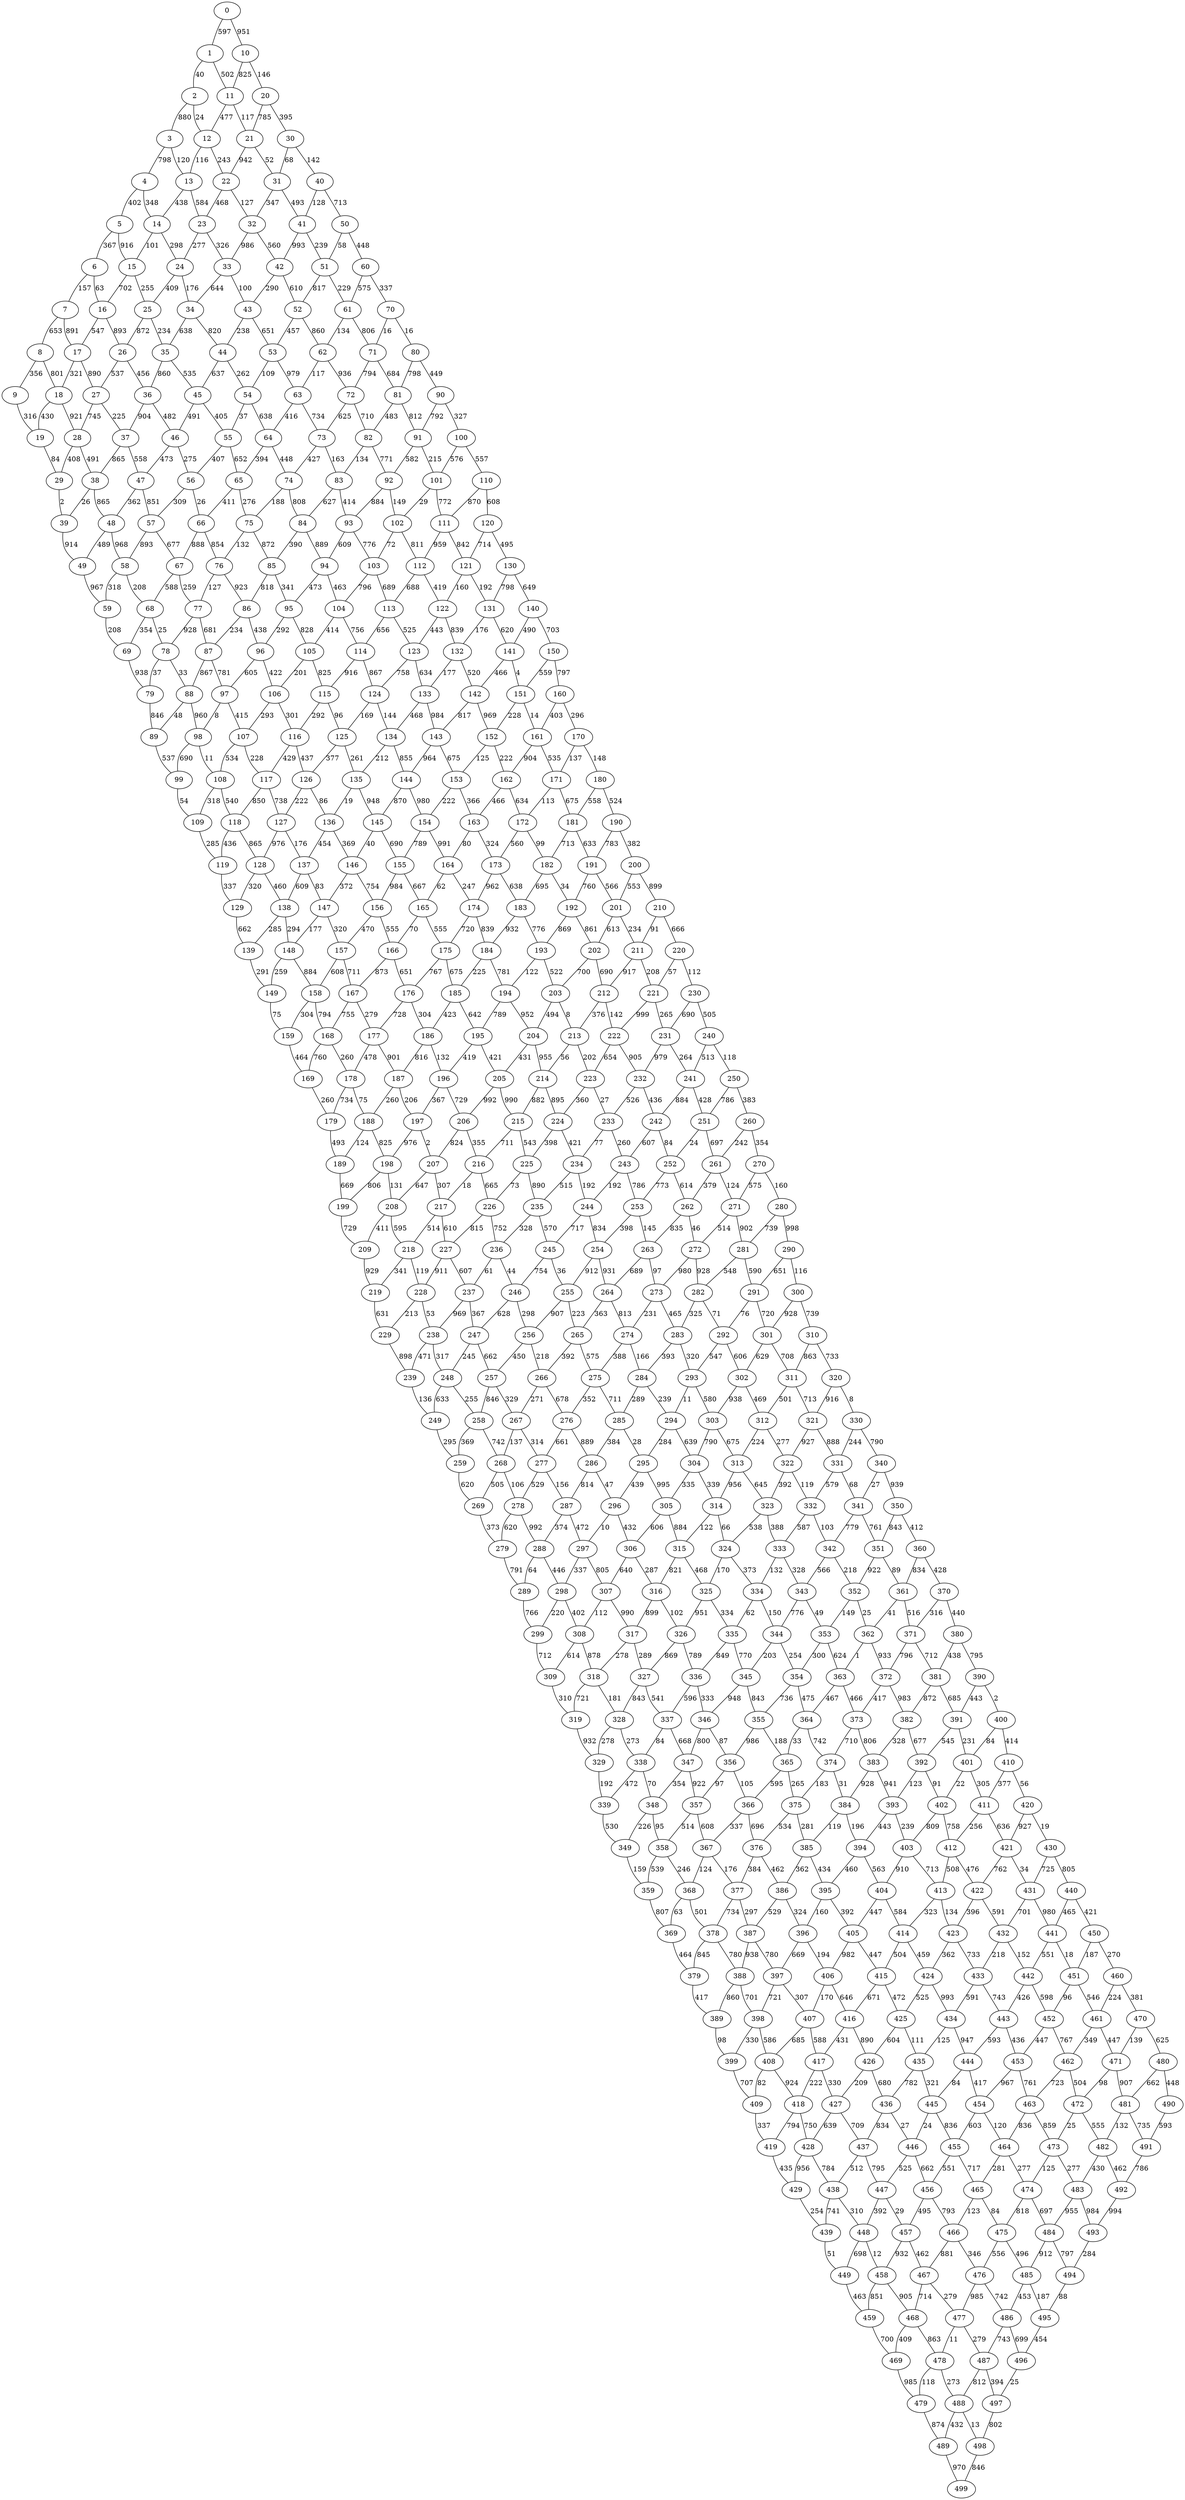 strict graph G {
0;
1;
2;
3;
4;
5;
6;
7;
8;
9;
10;
11;
12;
13;
14;
15;
16;
17;
18;
19;
20;
21;
22;
23;
24;
25;
26;
27;
28;
29;
30;
31;
32;
33;
34;
35;
36;
37;
38;
39;
40;
41;
42;
43;
44;
45;
46;
47;
48;
49;
50;
51;
52;
53;
54;
55;
56;
57;
58;
59;
60;
61;
62;
63;
64;
65;
66;
67;
68;
69;
70;
71;
72;
73;
74;
75;
76;
77;
78;
79;
80;
81;
82;
83;
84;
85;
86;
87;
88;
89;
90;
91;
92;
93;
94;
95;
96;
97;
98;
99;
100;
101;
102;
103;
104;
105;
106;
107;
108;
109;
110;
111;
112;
113;
114;
115;
116;
117;
118;
119;
120;
121;
122;
123;
124;
125;
126;
127;
128;
129;
130;
131;
132;
133;
134;
135;
136;
137;
138;
139;
140;
141;
142;
143;
144;
145;
146;
147;
148;
149;
150;
151;
152;
153;
154;
155;
156;
157;
158;
159;
160;
161;
162;
163;
164;
165;
166;
167;
168;
169;
170;
171;
172;
173;
174;
175;
176;
177;
178;
179;
180;
181;
182;
183;
184;
185;
186;
187;
188;
189;
190;
191;
192;
193;
194;
195;
196;
197;
198;
199;
200;
201;
202;
203;
204;
205;
206;
207;
208;
209;
210;
211;
212;
213;
214;
215;
216;
217;
218;
219;
220;
221;
222;
223;
224;
225;
226;
227;
228;
229;
230;
231;
232;
233;
234;
235;
236;
237;
238;
239;
240;
241;
242;
243;
244;
245;
246;
247;
248;
249;
250;
251;
252;
253;
254;
255;
256;
257;
258;
259;
260;
261;
262;
263;
264;
265;
266;
267;
268;
269;
270;
271;
272;
273;
274;
275;
276;
277;
278;
279;
280;
281;
282;
283;
284;
285;
286;
287;
288;
289;
290;
291;
292;
293;
294;
295;
296;
297;
298;
299;
300;
301;
302;
303;
304;
305;
306;
307;
308;
309;
310;
311;
312;
313;
314;
315;
316;
317;
318;
319;
320;
321;
322;
323;
324;
325;
326;
327;
328;
329;
330;
331;
332;
333;
334;
335;
336;
337;
338;
339;
340;
341;
342;
343;
344;
345;
346;
347;
348;
349;
350;
351;
352;
353;
354;
355;
356;
357;
358;
359;
360;
361;
362;
363;
364;
365;
366;
367;
368;
369;
370;
371;
372;
373;
374;
375;
376;
377;
378;
379;
380;
381;
382;
383;
384;
385;
386;
387;
388;
389;
390;
391;
392;
393;
394;
395;
396;
397;
398;
399;
400;
401;
402;
403;
404;
405;
406;
407;
408;
409;
410;
411;
412;
413;
414;
415;
416;
417;
418;
419;
420;
421;
422;
423;
424;
425;
426;
427;
428;
429;
430;
431;
432;
433;
434;
435;
436;
437;
438;
439;
440;
441;
442;
443;
444;
445;
446;
447;
448;
449;
450;
451;
452;
453;
454;
455;
456;
457;
458;
459;
460;
461;
462;
463;
464;
465;
466;
467;
468;
469;
470;
471;
472;
473;
474;
475;
476;
477;
478;
479;
480;
481;
482;
483;
484;
485;
486;
487;
488;
489;
490;
491;
492;
493;
494;
495;
496;
497;
498;
499;
81 -- 91  [label=812];
184 -- 185  [label=225];
88 -- 98  [label=960];
329 -- 339  [label=192];
472 -- 482  [label=555];
211 -- 212  [label=917];
157 -- 158  [label=608];
73 -- 83  [label=163];
288 -- 289  [label=64];
72 -- 73  [label=625];
82 -- 83  [label=134];
242 -- 243  [label=607];
297 -- 307  [label=805];
61 -- 62  [label=134];
75 -- 76  [label=132];
195 -- 196  [label=419];
121 -- 122  [label=160];
138 -- 139  [label=285];
324 -- 334  [label=373];
376 -- 386  [label=462];
1 -- 2  [label=40];
149 -- 159  [label=75];
322 -- 323  [label=392];
249 -- 259  [label=295];
173 -- 183  [label=638];
100 -- 110  [label=557];
236 -- 246  [label=44];
308 -- 318  [label=878];
404 -- 405  [label=447];
189 -- 199  [label=669];
198 -- 199  [label=806];
230 -- 231  [label=690];
250 -- 251  [label=786];
291 -- 301  [label=720];
374 -- 384  [label=31];
151 -- 161  [label=14];
11 -- 12  [label=477];
58 -- 68  [label=208];
180 -- 181  [label=558];
174 -- 175  [label=720];
50 -- 51  [label=58];
47 -- 48  [label=362];
14 -- 24  [label=298];
158 -- 159  [label=304];
129 -- 139  [label=662];
474 -- 475  [label=818];
161 -- 171  [label=535];
106 -- 116  [label=301];
207 -- 217  [label=307];
324 -- 325  [label=170];
436 -- 446  [label=27];
360 -- 370  [label=428];
105 -- 115  [label=825];
491 -- 492  [label=786];
313 -- 314  [label=956];
222 -- 223  [label=654];
480 -- 481  [label=662];
116 -- 117  [label=429];
227 -- 237  [label=607];
216 -- 217  [label=18];
422 -- 432  [label=591];
100 -- 101  [label=576];
434 -- 444  [label=947];
321 -- 331  [label=888];
356 -- 357  [label=97];
207 -- 208  [label=647];
246 -- 256  [label=298];
380 -- 381  [label=438];
361 -- 371  [label=516];
317 -- 318  [label=278];
264 -- 274  [label=813];
12 -- 13  [label=116];
334 -- 344  [label=150];
261 -- 271  [label=124];
135 -- 136  [label=19];
367 -- 377  [label=176];
388 -- 398  [label=701];
148 -- 158  [label=884];
287 -- 297  [label=472];
372 -- 373  [label=417];
267 -- 277  [label=314];
106 -- 107  [label=293];
58 -- 59  [label=318];
162 -- 163  [label=466];
353 -- 354  [label=300];
217 -- 218  [label=514];
31 -- 41  [label=493];
130 -- 140  [label=649];
337 -- 338  [label=84];
394 -- 395  [label=460];
300 -- 301  [label=928];
90 -- 100  [label=327];
232 -- 242  [label=436];
273 -- 274  [label=231];
148 -- 149  [label=259];
53 -- 54  [label=109];
91 -- 101  [label=215];
0 -- 1  [label=597];
202 -- 212  [label=690];
448 -- 449  [label=698];
454 -- 455  [label=603];
150 -- 160  [label=797];
474 -- 484  [label=697];
465 -- 475  [label=84];
333 -- 334  [label=132];
20 -- 30  [label=395];
64 -- 74  [label=448];
70 -- 80  [label=16];
81 -- 82  [label=483];
344 -- 354  [label=254];
361 -- 362  [label=41];
322 -- 332  [label=119];
33 -- 43  [label=100];
268 -- 269  [label=505];
355 -- 365  [label=188];
480 -- 490  [label=448];
23 -- 33  [label=326];
255 -- 265  [label=223];
281 -- 291  [label=590];
403 -- 404  [label=910];
175 -- 176  [label=767];
287 -- 288  [label=374];
168 -- 169  [label=760];
109 -- 119  [label=285];
384 -- 394  [label=196];
197 -- 207  [label=2];
213 -- 214  [label=56];
406 -- 416  [label=646];
368 -- 378  [label=501];
302 -- 303  [label=938];
366 -- 367  [label=337];
119 -- 129  [label=337];
60 -- 61  [label=575];
325 -- 326  [label=951];
145 -- 146  [label=40];
76 -- 77  [label=127];
141 -- 151  [label=4];
4 -- 14  [label=348];
158 -- 168  [label=794];
362 -- 363  [label=1];
425 -- 435  [label=111];
389 -- 399  [label=98];
241 -- 251  [label=428];
28 -- 29  [label=408];
296 -- 306  [label=432];
337 -- 347  [label=668];
405 -- 415  [label=447];
372 -- 382  [label=983];
133 -- 134  [label=468];
262 -- 272  [label=46];
417 -- 427  [label=330];
270 -- 271  [label=575];
206 -- 207  [label=824];
291 -- 292  [label=76];
46 -- 56  [label=275];
318 -- 328  [label=181];
362 -- 372  [label=933];
414 -- 415  [label=504];
470 -- 471  [label=139];
276 -- 286  [label=889];
66 -- 67  [label=888];
358 -- 368  [label=246];
467 -- 468  [label=714];
375 -- 376  [label=534];
377 -- 387  [label=297];
392 -- 393  [label=123];
63 -- 73  [label=734];
387 -- 397  [label=780];
460 -- 470  [label=381];
487 -- 488  [label=812];
226 -- 236  [label=752];
355 -- 356  [label=986];
387 -- 388  [label=938];
277 -- 278  [label=529];
5 -- 6  [label=367];
80 -- 90  [label=449];
274 -- 284  [label=166];
48 -- 58  [label=968];
442 -- 443  [label=426];
275 -- 285  [label=711];
348 -- 349  [label=226];
298 -- 299  [label=220];
434 -- 435  [label=125];
22 -- 32  [label=127];
331 -- 332  [label=579];
280 -- 281  [label=739];
63 -- 64  [label=416];
344 -- 345  [label=203];
34 -- 44  [label=820];
273 -- 283  [label=465];
93 -- 94  [label=609];
45 -- 55  [label=405];
213 -- 223  [label=202];
363 -- 364  [label=467];
435 -- 445  [label=321];
330 -- 340  [label=790];
486 -- 496  [label=699];
40 -- 41  [label=128];
32 -- 33  [label=986];
439 -- 449  [label=51];
416 -- 426  [label=890];
333 -- 343  [label=328];
92 -- 102  [label=149];
327 -- 337  [label=541];
444 -- 445  [label=84];
152 -- 153  [label=125];
352 -- 353  [label=149];
316 -- 326  [label=102];
51 -- 61  [label=229];
436 -- 437  [label=834];
214 -- 215  [label=882];
4 -- 5  [label=402];
479 -- 489  [label=874];
459 -- 469  [label=700];
96 -- 106  [label=422];
431 -- 432  [label=701];
435 -- 436  [label=782];
253 -- 254  [label=398];
393 -- 403  [label=239];
286 -- 287  [label=814];
225 -- 226  [label=73];
101 -- 111  [label=772];
208 -- 218  [label=595];
492 -- 493  [label=994];
388 -- 389  [label=860];
27 -- 28  [label=745];
447 -- 457  [label=29];
41 -- 51  [label=239];
163 -- 173  [label=324];
113 -- 123  [label=525];
180 -- 190  [label=524];
35 -- 45  [label=535];
50 -- 60  [label=448];
199 -- 209  [label=729];
323 -- 324  [label=538];
128 -- 129  [label=320];
54 -- 64  [label=638];
56 -- 66  [label=26];
204 -- 214  [label=955];
114 -- 115  [label=916];
114 -- 124  [label=867];
261 -- 262  [label=379];
248 -- 258  [label=255];
30 -- 40  [label=142];
147 -- 148  [label=177];
368 -- 369  [label=63];
263 -- 264  [label=689];
30 -- 31  [label=68];
366 -- 376  [label=696];
451 -- 461  [label=546];
154 -- 164  [label=991];
128 -- 138  [label=460];
454 -- 464  [label=120];
413 -- 423  [label=134];
307 -- 317  [label=990];
94 -- 104  [label=463];
452 -- 453  [label=447];
463 -- 464  [label=836];
444 -- 454  [label=417];
85 -- 86  [label=818];
144 -- 154  [label=980];
391 -- 392  [label=545];
395 -- 396  [label=160];
104 -- 114  [label=756];
83 -- 93  [label=414];
1 -- 11  [label=502];
430 -- 431  [label=725];
2 -- 3  [label=880];
130 -- 131  [label=798];
24 -- 34  [label=176];
440 -- 450  [label=421];
335 -- 336  [label=849];
65 -- 75  [label=276];
169 -- 179  [label=260];
24 -- 25  [label=409];
51 -- 52  [label=817];
68 -- 69  [label=354];
120 -- 121  [label=714];
94 -- 95  [label=473];
369 -- 379  [label=464];
402 -- 412  [label=758];
282 -- 292  [label=71];
156 -- 166  [label=555];
402 -- 403  [label=809];
404 -- 414  [label=584];
431 -- 441  [label=980];
220 -- 230  [label=112];
123 -- 124  [label=758];
96 -- 97  [label=605];
286 -- 296  [label=47];
250 -- 260  [label=383];
482 -- 492  [label=462];
293 -- 294  [label=11];
138 -- 148  [label=294];
142 -- 143  [label=817];
154 -- 155  [label=789];
422 -- 423  [label=396];
118 -- 128  [label=865];
426 -- 427  [label=209];
306 -- 307  [label=640];
292 -- 293  [label=547];
215 -- 216  [label=711];
274 -- 275  [label=388];
170 -- 180  [label=148];
186 -- 196  [label=132];
384 -- 385  [label=119];
308 -- 309  [label=614];
181 -- 191  [label=633];
73 -- 74  [label=427];
10 -- 11  [label=825];
225 -- 235  [label=890];
449 -- 459  [label=463];
416 -- 417  [label=431];
397 -- 398  [label=721];
111 -- 121  [label=842];
139 -- 149  [label=291];
406 -- 407  [label=170];
97 -- 107  [label=415];
339 -- 349  [label=530];
45 -- 46  [label=491];
238 -- 248  [label=317];
52 -- 62  [label=860];
181 -- 182  [label=713];
345 -- 346  [label=948];
303 -- 304  [label=790];
471 -- 481  [label=907];
297 -- 298  [label=337];
357 -- 358  [label=514];
464 -- 465  [label=281];
99 -- 109  [label=54];
140 -- 141  [label=490];
174 -- 184  [label=839];
456 -- 457  [label=495];
405 -- 406  [label=982];
316 -- 317  [label=899];
234 -- 235  [label=515];
320 -- 330  [label=8];
254 -- 255  [label=912];
234 -- 244  [label=192];
283 -- 293  [label=320];
22 -- 23  [label=468];
190 -- 191  [label=783];
427 -- 437  [label=709];
473 -- 474  [label=125];
164 -- 165  [label=62];
231 -- 232  [label=979];
248 -- 249  [label=633];
166 -- 176  [label=651];
198 -- 208  [label=131];
429 -- 439  [label=254];
39 -- 49  [label=914];
160 -- 161  [label=403];
85 -- 95  [label=341];
140 -- 150  [label=703];
255 -- 256  [label=907];
396 -- 397  [label=669];
19 -- 29  [label=84];
115 -- 116  [label=292];
227 -- 228  [label=911];
326 -- 327  [label=869];
462 -- 472  [label=504];
91 -- 92  [label=582];
70 -- 71  [label=16];
193 -- 203  [label=522];
340 -- 350  [label=939];
338 -- 348  [label=70];
409 -- 419  [label=337];
446 -- 447  [label=525];
112 -- 113  [label=688];
182 -- 192  [label=34];
105 -- 106  [label=201];
437 -- 438  [label=512];
278 -- 288  [label=992];
476 -- 486  [label=742];
485 -- 495  [label=187];
187 -- 197  [label=206];
290 -- 291  [label=651];
413 -- 414  [label=323];
7 -- 8  [label=653];
396 -- 406  [label=194];
342 -- 352  [label=218];
12 -- 22  [label=243];
8 -- 9  [label=356];
354 -- 364  [label=475];
412 -- 413  [label=508];
46 -- 47  [label=473];
217 -- 227  [label=610];
441 -- 451  [label=18];
233 -- 234  [label=77];
419 -- 429  [label=435];
432 -- 433  [label=218];
485 -- 486  [label=453];
345 -- 355  [label=843];
164 -- 174  [label=247];
135 -- 145  [label=948];
383 -- 384  [label=928];
237 -- 238  [label=969];
476 -- 477  [label=985];
350 -- 351  [label=843];
478 -- 479  [label=118];
223 -- 224  [label=360];
335 -- 345  [label=770];
20 -- 21  [label=785];
271 -- 281  [label=902];
167 -- 168  [label=755];
41 -- 42  [label=993];
347 -- 348  [label=354];
233 -- 243  [label=260];
228 -- 238  [label=53];
231 -- 241  [label=264];
95 -- 96  [label=292];
93 -- 103  [label=776];
383 -- 393  [label=941];
95 -- 105  [label=828];
66 -- 76  [label=854];
277 -- 287  [label=156];
295 -- 305  [label=995];
385 -- 395  [label=434];
496 -- 497  [label=25];
244 -- 245  [label=717];
203 -- 213  [label=8];
326 -- 336  [label=789];
125 -- 126  [label=377];
13 -- 14  [label=438];
242 -- 252  [label=84];
3 -- 4  [label=798];
483 -- 484  [label=955];
188 -- 198  [label=825];
278 -- 279  [label=620];
111 -- 112  [label=959];
301 -- 311  [label=708];
290 -- 300  [label=116];
283 -- 284  [label=393];
420 -- 430  [label=19];
348 -- 358  [label=95];
178 -- 179  [label=734];
201 -- 211  [label=234];
38 -- 48  [label=865];
395 -- 405  [label=392];
461 -- 462  [label=349];
490 -- 491  [label=593];
122 -- 132  [label=839];
118 -- 119  [label=436];
123 -- 133  [label=634];
246 -- 247  [label=628];
358 -- 359  [label=539];
407 -- 417  [label=588];
284 -- 294  [label=239];
347 -- 357  [label=922];
40 -- 50  [label=713];
481 -- 482  [label=132];
427 -- 428  [label=639];
441 -- 442  [label=551];
74 -- 75  [label=188];
21 -- 22  [label=942];
153 -- 163  [label=366];
403 -- 413  [label=713];
191 -- 201  [label=566];
252 -- 253  [label=773];
254 -- 264  [label=931];
352 -- 362  [label=25];
67 -- 68  [label=588];
176 -- 186  [label=304];
112 -- 122  [label=419];
69 -- 79  [label=938];
116 -- 126  [label=437];
147 -- 157  [label=320];
497 -- 498  [label=802];
150 -- 151  [label=559];
285 -- 286  [label=384];
363 -- 373  [label=466];
107 -- 108  [label=534];
86 -- 96  [label=438];
44 -- 45  [label=637];
15 -- 16  [label=702];
270 -- 280  [label=160];
43 -- 44  [label=238];
271 -- 272  [label=514];
265 -- 275  [label=575];
323 -- 333  [label=388];
458 -- 459  [label=851];
327 -- 328  [label=843];
134 -- 135  [label=212];
239 -- 249  [label=136];
457 -- 458  [label=932];
448 -- 458  [label=12];
193 -- 194  [label=122];
145 -- 155  [label=690];
82 -- 92  [label=771];
15 -- 25  [label=255];
364 -- 374  [label=742];
477 -- 487  [label=279];
266 -- 276  [label=678];
165 -- 175  [label=555];
124 -- 134  [label=144];
425 -- 426  [label=604];
23 -- 24  [label=277];
443 -- 444  [label=593];
190 -- 200  [label=382];
29 -- 39  [label=2];
210 -- 220  [label=666];
465 -- 466  [label=123];
319 -- 329  [label=932];
54 -- 55  [label=37];
267 -- 268  [label=137];
171 -- 181  [label=675];
379 -- 389  [label=417];
432 -- 442  [label=152];
67 -- 77  [label=259];
281 -- 282  [label=548];
346 -- 347  [label=800];
61 -- 71  [label=806];
136 -- 137  [label=454];
222 -- 232  [label=905];
268 -- 278  [label=106];
292 -- 302  [label=606];
209 -- 219  [label=929];
177 -- 178  [label=478];
257 -- 258  [label=846];
393 -- 394  [label=443];
196 -- 206  [label=729];
132 -- 142  [label=520];
161 -- 162  [label=904];
151 -- 152  [label=228];
418 -- 428  [label=750];
103 -- 113  [label=689];
201 -- 202  [label=613];
302 -- 312  [label=469];
212 -- 213  [label=376];
78 -- 79  [label=37];
265 -- 266  [label=392];
256 -- 257  [label=450];
381 -- 391  [label=685];
469 -- 479  [label=985];
14 -- 15  [label=101];
350 -- 360  [label=412];
203 -- 204  [label=494];
475 -- 476  [label=556];
484 -- 485  [label=912];
314 -- 324  [label=66];
365 -- 375  [label=265];
417 -- 418  [label=222];
481 -- 491  [label=735];
237 -- 247  [label=367];
295 -- 296  [label=439];
177 -- 187  [label=901];
185 -- 195  [label=642];
43 -- 53  [label=651];
68 -- 78  [label=25];
127 -- 137  [label=176];
42 -- 52  [label=610];
37 -- 47  [label=558];
325 -- 335  [label=334];
354 -- 355  [label=736];
159 -- 169  [label=464];
376 -- 377  [label=384];
84 -- 94  [label=889];
288 -- 298  [label=446];
338 -- 339  [label=472];
467 -- 477  [label=279];
411 -- 412  [label=256];
428 -- 438  [label=784];
175 -- 185  [label=675];
470 -- 480  [label=625];
330 -- 331  [label=244];
251 -- 261  [label=697];
400 -- 401  [label=84];
136 -- 146  [label=369];
219 -- 229  [label=631];
33 -- 34  [label=644];
269 -- 279  [label=373];
477 -- 478  [label=11];
88 -- 89  [label=48];
57 -- 67  [label=677];
16 -- 26  [label=893];
79 -- 89  [label=846];
200 -- 210  [label=899];
124 -- 125  [label=169];
244 -- 254  [label=834];
320 -- 321  [label=916];
463 -- 473  [label=859];
205 -- 215  [label=990];
486 -- 487  [label=743];
223 -- 233  [label=27];
438 -- 448  [label=310];
375 -- 385  [label=281];
284 -- 285  [label=289];
410 -- 411  [label=377];
303 -- 313  [label=675];
457 -- 467  [label=462];
259 -- 269  [label=620];
211 -- 221  [label=208];
42 -- 43  [label=290];
13 -- 23  [label=584];
98 -- 108  [label=11];
314 -- 315  [label=122];
315 -- 316  [label=821];
471 -- 472  [label=98];
256 -- 266  [label=218];
365 -- 366  [label=595];
399 -- 409  [label=707];
440 -- 441  [label=465];
328 -- 338  [label=273];
367 -- 368  [label=124];
184 -- 194  [label=781];
7 -- 17  [label=891];
65 -- 66  [label=411];
166 -- 167  [label=873];
309 -- 319  [label=310];
386 -- 396  [label=324];
418 -- 419  [label=794];
420 -- 421  [label=927];
430 -- 440  [label=805];
162 -- 172  [label=634];
0 -- 10  [label=951];
38 -- 39  [label=26];
238 -- 239  [label=471];
228 -- 229  [label=213];
179 -- 189  [label=493];
77 -- 87  [label=681];
488 -- 489  [label=432];
311 -- 321  [label=713];
6 -- 16  [label=63];
371 -- 372  [label=796];
35 -- 36  [label=860];
462 -- 463  [label=723];
183 -- 193  [label=776];
243 -- 253  [label=786];
414 -- 424  [label=459];
185 -- 186  [label=423];
241 -- 242  [label=884];
310 -- 320  [label=733];
408 -- 409  [label=82];
47 -- 57  [label=851];
257 -- 267  [label=329];
31 -- 32  [label=347];
17 -- 27  [label=890];
137 -- 147  [label=83];
143 -- 144  [label=964];
332 -- 342  [label=103];
52 -- 53  [label=457];
407 -- 408  [label=685];
342 -- 343  [label=566];
360 -- 361  [label=834];
18 -- 19  [label=430];
304 -- 305  [label=335];
304 -- 314  [label=339];
318 -- 319  [label=721];
200 -- 201  [label=553];
312 -- 322  [label=277];
155 -- 156  [label=984];
306 -- 316  [label=287];
90 -- 91  [label=792];
182 -- 183  [label=695];
36 -- 37  [label=904];
44 -- 54  [label=262];
279 -- 289  [label=791];
466 -- 467  [label=881];
21 -- 31  [label=52];
299 -- 309  [label=712];
141 -- 142  [label=466];
221 -- 222  [label=999];
218 -- 219  [label=341];
55 -- 65  [label=652];
276 -- 277  [label=661];
102 -- 112  [label=811];
160 -- 170  [label=296];
301 -- 302  [label=629];
120 -- 130  [label=495];
62 -- 72  [label=936];
77 -- 78  [label=928];
215 -- 225  [label=543];
62 -- 63  [label=117];
445 -- 455  [label=836];
122 -- 123  [label=443];
264 -- 265  [label=363];
401 -- 411  [label=305];
378 -- 379  [label=845];
341 -- 342  [label=779];
110 -- 120  [label=608];
394 -- 404  [label=563];
197 -- 198  [label=976];
252 -- 262  [label=614];
296 -- 297  [label=10];
473 -- 483  [label=277];
482 -- 483  [label=430];
25 -- 26  [label=872];
263 -- 273  [label=97];
312 -- 313  [label=224];
328 -- 329  [label=278];
196 -- 197  [label=367];
484 -- 494  [label=797];
84 -- 85  [label=390];
18 -- 28  [label=921];
340 -- 341  [label=27];
472 -- 473  [label=25];
424 -- 425  [label=525];
53 -- 63  [label=979];
17 -- 18  [label=321];
206 -- 216  [label=355];
224 -- 225  [label=398];
243 -- 244  [label=192];
300 -- 310  [label=739];
423 -- 424  [label=362];
9 -- 19  [label=316];
456 -- 466  [label=793];
3 -- 13  [label=120];
36 -- 46  [label=482];
113 -- 114  [label=656];
390 -- 400  [label=2];
421 -- 431  [label=34];
331 -- 341  [label=68];
146 -- 156  [label=754];
143 -- 153  [label=675];
240 -- 250  [label=118];
194 -- 195  [label=789];
16 -- 17  [label=547];
55 -- 56  [label=407];
415 -- 425  [label=472];
433 -- 443  [label=743];
495 -- 496  [label=454];
282 -- 283  [label=325];
351 -- 352  [label=922];
343 -- 344  [label=776];
377 -- 378  [label=734];
446 -- 456  [label=662];
186 -- 187  [label=816];
92 -- 93  [label=884];
415 -- 416  [label=671];
75 -- 85  [label=872];
371 -- 381  [label=712];
78 -- 88  [label=33];
373 -- 374  [label=710];
336 -- 346  [label=333];
34 -- 35  [label=638];
142 -- 152  [label=969];
488 -- 498  [label=13];
108 -- 109  [label=318];
262 -- 263  [label=835];
32 -- 42  [label=560];
285 -- 295  [label=28];
332 -- 333  [label=587];
214 -- 224  [label=895];
146 -- 147  [label=372];
293 -- 303  [label=580];
240 -- 241  [label=513];
428 -- 429  [label=956];
71 -- 81  [label=684];
101 -- 102  [label=29];
272 -- 282  [label=928];
247 -- 248  [label=245];
455 -- 456  [label=551];
28 -- 38  [label=491];
173 -- 174  [label=962];
245 -- 255  [label=36];
275 -- 276  [label=352];
155 -- 165  [label=667];
8 -- 18  [label=801];
205 -- 206  [label=992];
380 -- 390  [label=795];
412 -- 422  [label=476];
108 -- 118  [label=540];
433 -- 434  [label=591];
294 -- 295  [label=284];
87 -- 88  [label=867];
107 -- 117  [label=228];
253 -- 263  [label=145];
221 -- 231  [label=265];
131 -- 132  [label=176];
48 -- 49  [label=489];
374 -- 375  [label=183];
224 -- 234  [label=421];
71 -- 72  [label=794];
438 -- 439  [label=741];
392 -- 402  [label=91];
220 -- 221  [label=57];
357 -- 367  [label=608];
437 -- 447  [label=795];
341 -- 351  [label=761];
26 -- 36  [label=456];
443 -- 453  [label=436];
382 -- 392  [label=677];
216 -- 226  [label=665];
191 -- 192  [label=760];
447 -- 448  [label=392];
86 -- 87  [label=234];
385 -- 386  [label=362];
346 -- 356  [label=87];
72 -- 82  [label=710];
451 -- 452  [label=96];
102 -- 103  [label=72];
87 -- 97  [label=781];
208 -- 209  [label=411];
313 -- 323  [label=645];
251 -- 252  [label=24];
56 -- 57  [label=309];
411 -- 421  [label=636];
461 -- 471  [label=447];
307 -- 308  [label=112];
378 -- 388  [label=780];
483 -- 493  [label=984];
83 -- 84  [label=627];
80 -- 81  [label=798];
165 -- 166  [label=70];
336 -- 337  [label=596];
26 -- 27  [label=537];
170 -- 171  [label=137];
370 -- 380  [label=440];
321 -- 322  [label=927];
230 -- 240  [label=505];
192 -- 202  [label=861];
464 -- 474  [label=277];
187 -- 188  [label=260];
192 -- 193  [label=869];
386 -- 387  [label=529];
280 -- 290  [label=998];
59 -- 69  [label=208];
298 -- 308  [label=402];
127 -- 128  [label=976];
98 -- 99  [label=690];
132 -- 133  [label=177];
11 -- 21  [label=117];
450 -- 451  [label=187];
157 -- 167  [label=711];
258 -- 268  [label=742];
424 -- 434  [label=993];
487 -- 497  [label=394];
489 -- 499  [label=970];
311 -- 312  [label=501];
351 -- 361  [label=89];
468 -- 469  [label=409];
49 -- 59  [label=967];
260 -- 270  [label=354];
195 -- 205  [label=421];
494 -- 495  [label=88];
356 -- 366  [label=105];
442 -- 452  [label=598];
110 -- 111  [label=870];
289 -- 299  [label=766];
245 -- 246  [label=754];
466 -- 476  [label=346];
172 -- 182  [label=99];
305 -- 306  [label=606];
153 -- 154  [label=222];
258 -- 259  [label=369];
294 -- 304  [label=639];
450 -- 460  [label=270];
260 -- 261  [label=242];
421 -- 422  [label=762];
6 -- 7  [label=157];
391 -- 401  [label=231];
232 -- 233  [label=526];
359 -- 369  [label=807];
168 -- 178  [label=260];
226 -- 227  [label=815];
104 -- 105  [label=414];
172 -- 173  [label=560];
144 -- 145  [label=870];
475 -- 485  [label=496];
27 -- 37  [label=225];
460 -- 461  [label=224];
97 -- 98  [label=8];
229 -- 239  [label=898];
171 -- 172  [label=113];
156 -- 157  [label=470];
266 -- 267  [label=271];
408 -- 418  [label=924];
10 -- 20  [label=146];
334 -- 335  [label=62];
353 -- 363  [label=624];
390 -- 391  [label=443];
202 -- 203  [label=700];
183 -- 184  [label=932];
272 -- 273  [label=980];
349 -- 359  [label=159];
382 -- 383  [label=328];
126 -- 127  [label=222];
317 -- 327  [label=289];
60 -- 70  [label=337];
152 -- 162  [label=222];
373 -- 383  [label=806];
498 -- 499  [label=846];
453 -- 454  [label=967];
103 -- 104  [label=796];
315 -- 325  [label=468];
453 -- 463  [label=761];
121 -- 131  [label=192];
401 -- 402  [label=22];
178 -- 188  [label=75];
131 -- 141  [label=620];
89 -- 99  [label=537];
235 -- 236  [label=328];
125 -- 135  [label=261];
423 -- 433  [label=733];
163 -- 164  [label=80];
310 -- 311  [label=863];
236 -- 237  [label=61];
370 -- 371  [label=316];
167 -- 177  [label=279];
478 -- 488  [label=273];
134 -- 144  [label=855];
218 -- 228  [label=119];
398 -- 408  [label=586];
126 -- 136  [label=86];
343 -- 353  [label=49];
400 -- 410  [label=414];
194 -- 204  [label=952];
468 -- 478  [label=863];
25 -- 35  [label=234];
305 -- 315  [label=884];
137 -- 138  [label=609];
76 -- 86  [label=923];
74 -- 84  [label=808];
37 -- 38  [label=865];
117 -- 118  [label=850];
133 -- 143  [label=984];
117 -- 127  [label=738];
458 -- 468  [label=905];
381 -- 382  [label=872];
204 -- 205  [label=431];
235 -- 245  [label=570];
455 -- 465  [label=717];
2 -- 12  [label=24];
5 -- 15  [label=916];
64 -- 65  [label=394];
57 -- 58  [label=893];
188 -- 189  [label=124];
210 -- 211  [label=91];
212 -- 222  [label=142];
410 -- 420  [label=56];
176 -- 177  [label=728];
452 -- 462  [label=767];
493 -- 494  [label=284];
426 -- 436  [label=680];
398 -- 399  [label=330];
247 -- 257  [label=662];
397 -- 407  [label=307];
445 -- 446  [label=24];
364 -- 365  [label=33];
115 -- 125  [label=96];
}
